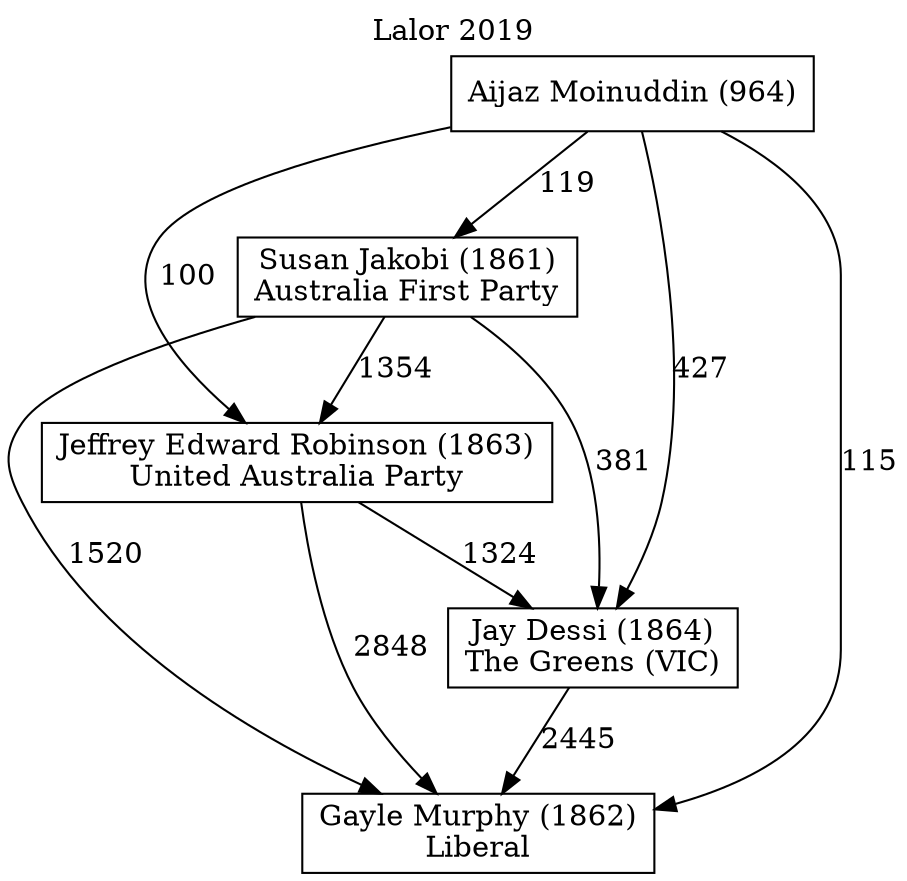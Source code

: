 // House preference flow
digraph "Gayle Murphy (1862)_Lalor_2019" {
	graph [label="Lalor 2019" labelloc=t mclimit=10]
	node [shape=box]
	"Gayle Murphy (1862)" [label="Gayle Murphy (1862)
Liberal"]
	"Jay Dessi (1864)" [label="Jay Dessi (1864)
The Greens (VIC)"]
	"Jeffrey Edward Robinson (1863)" [label="Jeffrey Edward Robinson (1863)
United Australia Party"]
	"Susan Jakobi (1861)" [label="Susan Jakobi (1861)
Australia First Party"]
	"Aijaz Moinuddin (964)" [label="Aijaz Moinuddin (964)
"]
	"Jay Dessi (1864)" -> "Gayle Murphy (1862)" [label=2445]
	"Jeffrey Edward Robinson (1863)" -> "Jay Dessi (1864)" [label=1324]
	"Susan Jakobi (1861)" -> "Jeffrey Edward Robinson (1863)" [label=1354]
	"Aijaz Moinuddin (964)" -> "Susan Jakobi (1861)" [label=119]
	"Jeffrey Edward Robinson (1863)" -> "Gayle Murphy (1862)" [label=2848]
	"Susan Jakobi (1861)" -> "Gayle Murphy (1862)" [label=1520]
	"Aijaz Moinuddin (964)" -> "Gayle Murphy (1862)" [label=115]
	"Aijaz Moinuddin (964)" -> "Jeffrey Edward Robinson (1863)" [label=100]
	"Susan Jakobi (1861)" -> "Jay Dessi (1864)" [label=381]
	"Aijaz Moinuddin (964)" -> "Jay Dessi (1864)" [label=427]
}
